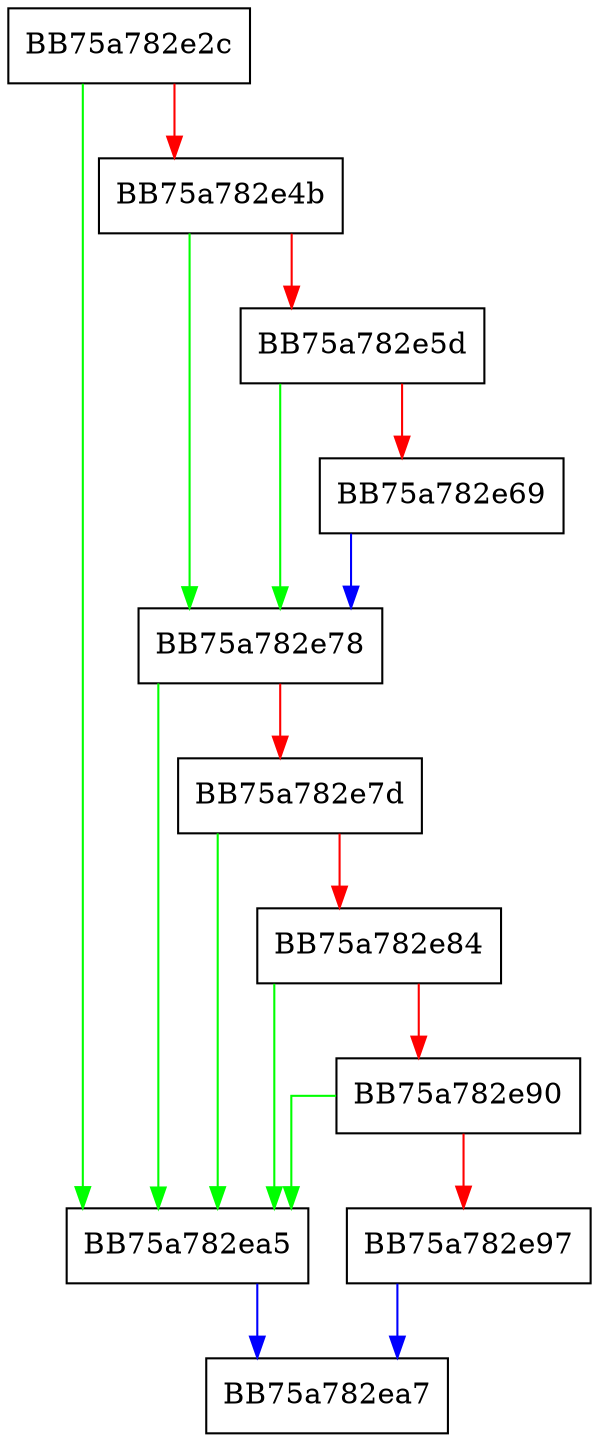 digraph ExFilterRethrow {
  node [shape="box"];
  graph [splines=ortho];
  BB75a782e2c -> BB75a782ea5 [color="green"];
  BB75a782e2c -> BB75a782e4b [color="red"];
  BB75a782e4b -> BB75a782e78 [color="green"];
  BB75a782e4b -> BB75a782e5d [color="red"];
  BB75a782e5d -> BB75a782e78 [color="green"];
  BB75a782e5d -> BB75a782e69 [color="red"];
  BB75a782e69 -> BB75a782e78 [color="blue"];
  BB75a782e78 -> BB75a782ea5 [color="green"];
  BB75a782e78 -> BB75a782e7d [color="red"];
  BB75a782e7d -> BB75a782ea5 [color="green"];
  BB75a782e7d -> BB75a782e84 [color="red"];
  BB75a782e84 -> BB75a782ea5 [color="green"];
  BB75a782e84 -> BB75a782e90 [color="red"];
  BB75a782e90 -> BB75a782ea5 [color="green"];
  BB75a782e90 -> BB75a782e97 [color="red"];
  BB75a782e97 -> BB75a782ea7 [color="blue"];
  BB75a782ea5 -> BB75a782ea7 [color="blue"];
}